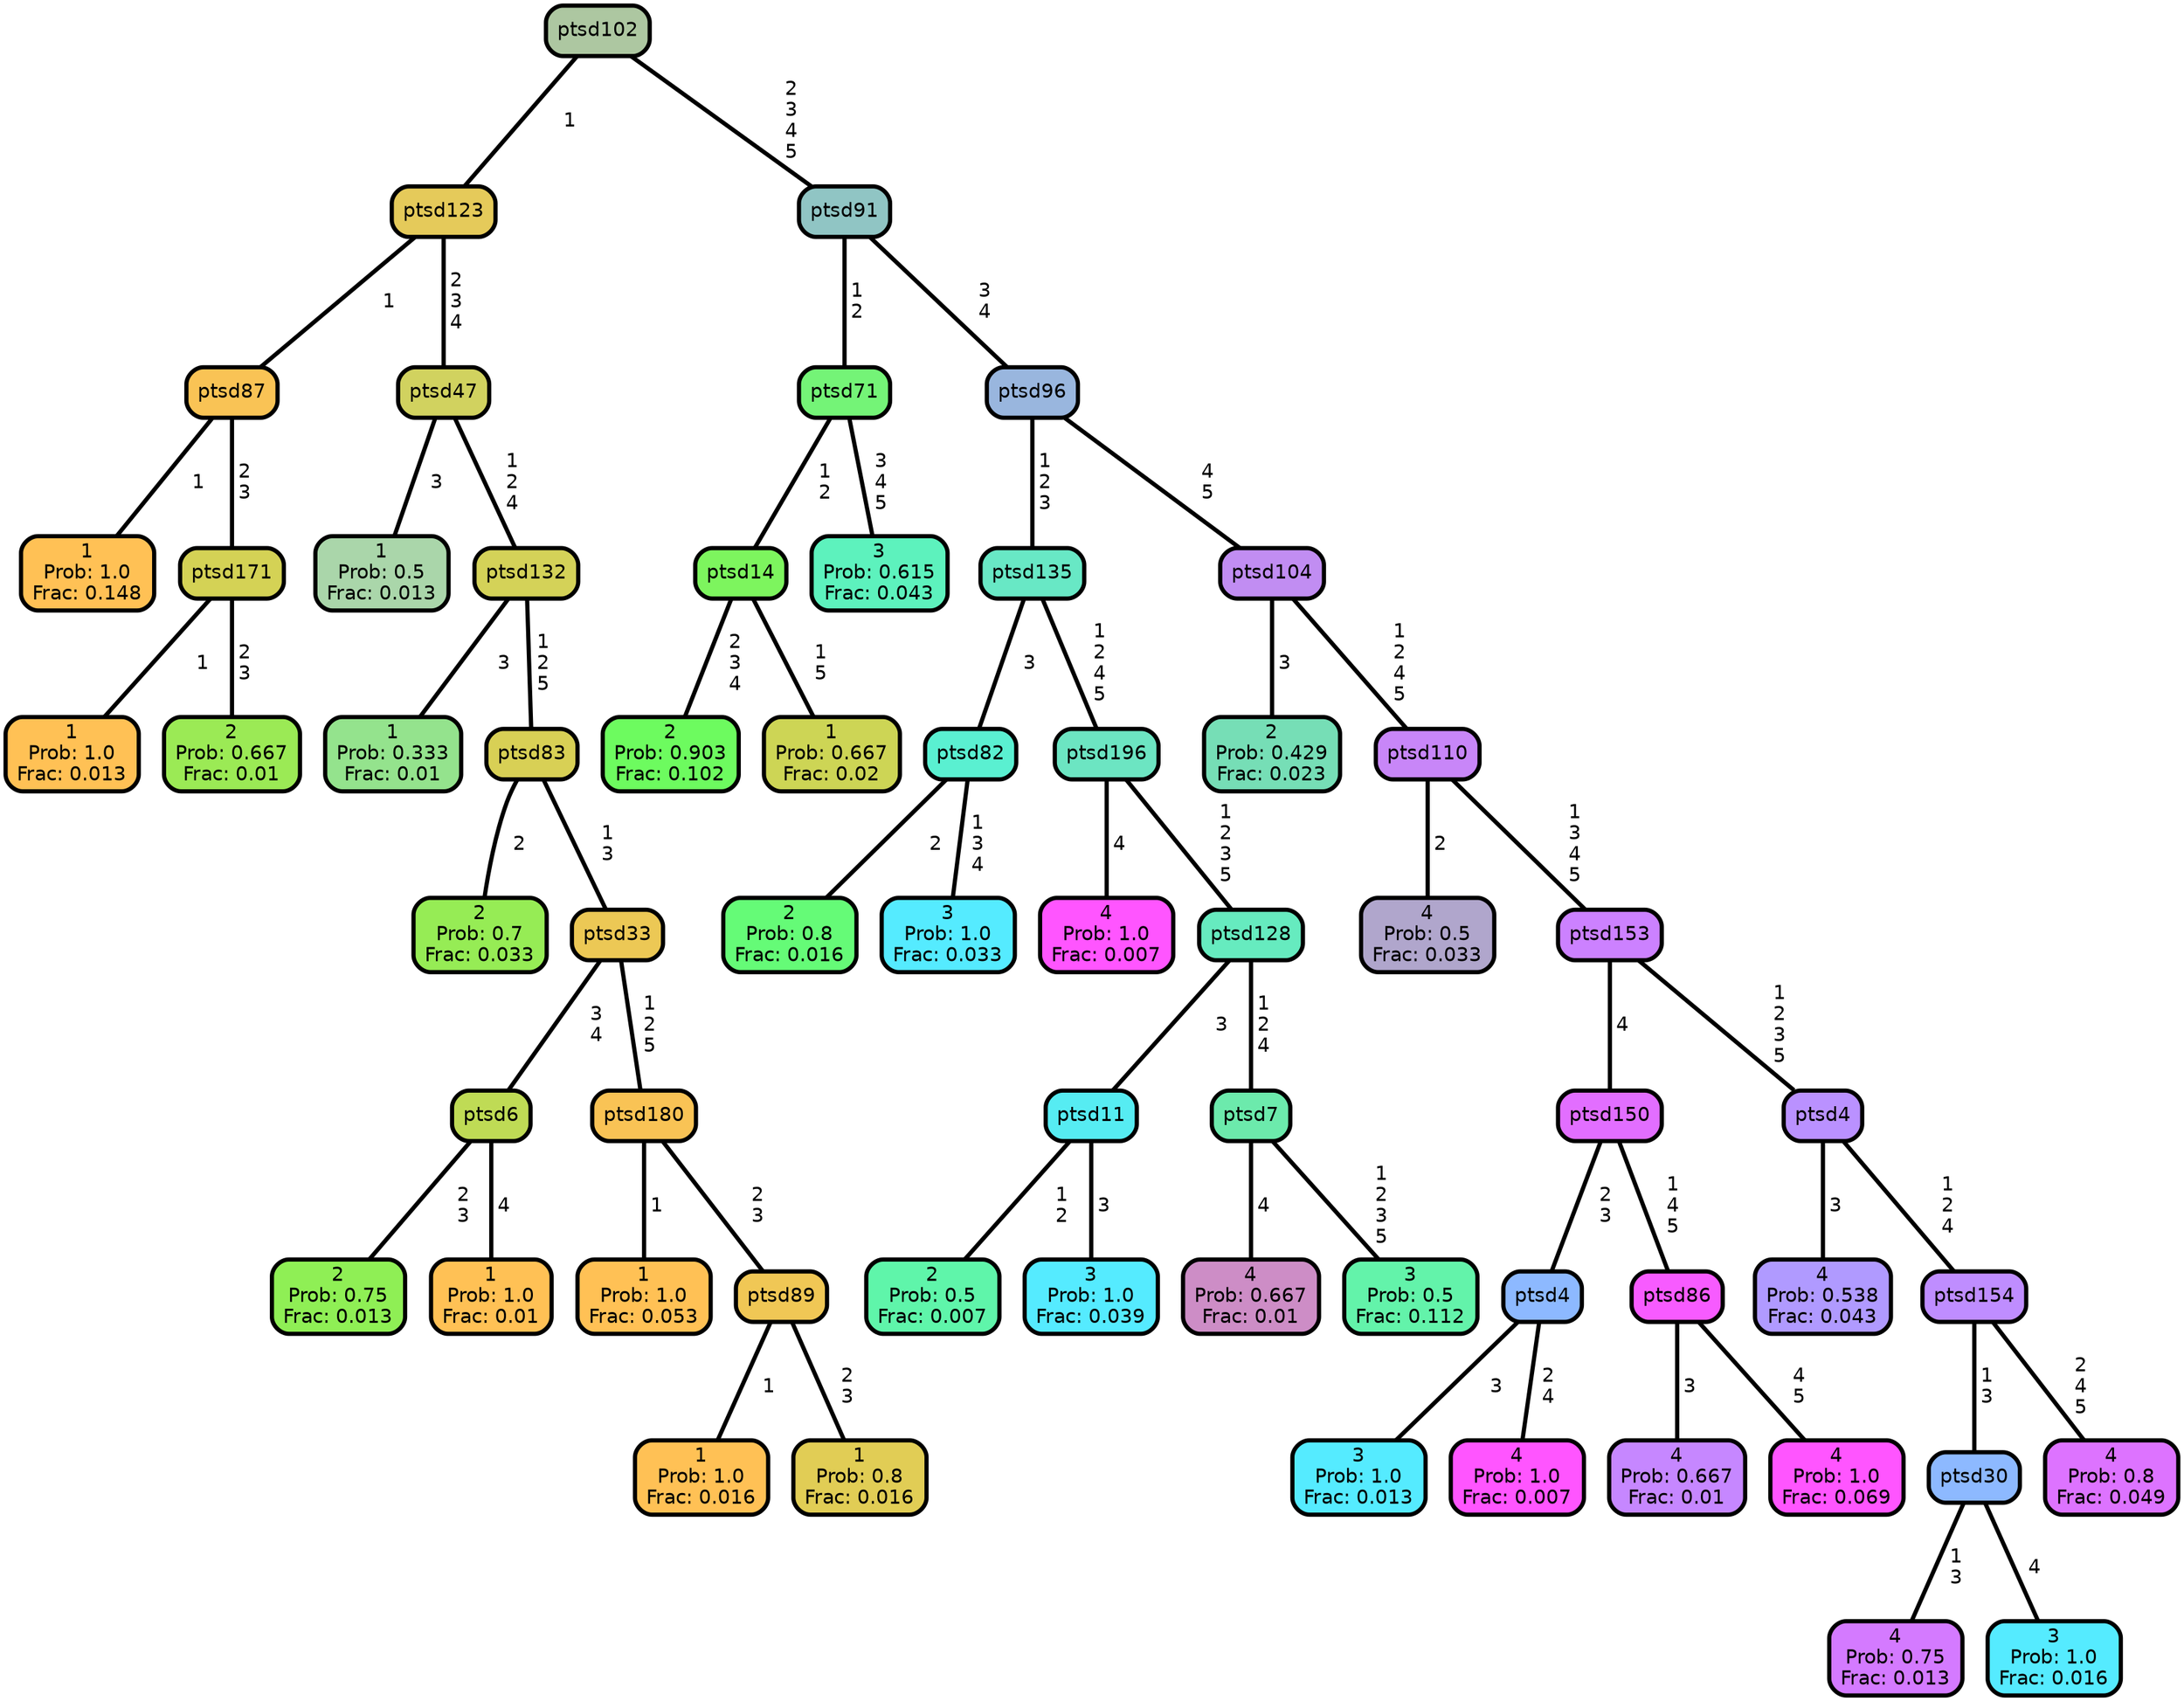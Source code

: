graph Tree {
node [shape=box, style="filled, rounded",color="black",penwidth="3",fontcolor="black",                 fontname=helvetica] ;
graph [ranksep="0 equally", splines=straight,                 bgcolor=transparent, dpi=60] ;
edge [fontname=helvetica, color=black] ;
0 [label="1
Prob: 1.0
Frac: 0.148", fillcolor="#ffc155"] ;
1 [label="ptsd87",href=".//ptsd87.svg", fillcolor="#f9c355"] ;
2 [label="1
Prob: 1.0
Frac: 0.013", fillcolor="#ffc155"] ;
3 [label="ptsd171",href=".//ptsd171.svg", fillcolor="#d4d255"] ;
4 [label="2
Prob: 0.667
Frac: 0.01", fillcolor="#9bea55"] ;
5 [label="ptsd123",href=".//ptsd123.svg", fillcolor="#e5ca5a"] ;
6 [label="1
Prob: 0.5
Frac: 0.013", fillcolor="#aad6aa"] ;
7 [label="ptsd47",href=".//ptsd47.svg", fillcolor="#d1d25f"] ;
8 [label="1
Prob: 0.333
Frac: 0.01", fillcolor="#94e38d"] ;
9 [label="ptsd132",href=".//ptsd132.svg", fillcolor="#d4d258"] ;
10 [label="2
Prob: 0.7
Frac: 0.033", fillcolor="#96ec55"] ;
11 [label="ptsd83",href=".//ptsd83.svg", fillcolor="#d8d055"] ;
12 [label="2
Prob: 0.75
Frac: 0.013", fillcolor="#8fef55"] ;
13 [label="ptsd6",href=".//ptsd6.svg", fillcolor="#bfdb55"] ;
14 [label="1
Prob: 1.0
Frac: 0.01", fillcolor="#ffc155"] ;
15 [label="ptsd33",href=".//ptsd33.svg", fillcolor="#ecc855"] ;
16 [label="1
Prob: 1.0
Frac: 0.053", fillcolor="#ffc155"] ;
17 [label="ptsd180",href=".//ptsd180.svg", fillcolor="#f9c355"] ;
18 [label="1
Prob: 1.0
Frac: 0.016", fillcolor="#ffc155"] ;
19 [label="ptsd89",href=".//ptsd89.svg", fillcolor="#f0c755"] ;
20 [label="1
Prob: 0.8
Frac: 0.016", fillcolor="#e1cd55"] ;
21 [label="ptsd102",href=".//ptsd102.svg", fillcolor="#adc7a1"] ;
22 [label="2
Prob: 0.903
Frac: 0.102", fillcolor="#6dfb5f"] ;
23 [label="ptsd14",href=".//ptsd14.svg", fillcolor="#7df55e"] ;
24 [label="1
Prob: 0.667
Frac: 0.02", fillcolor="#cdd555"] ;
25 [label="ptsd71",href=".//ptsd71.svg", fillcolor="#74f477"] ;
26 [label="3
Prob: 0.615
Frac: 0.043", fillcolor="#5df2bd"] ;
27 [label="ptsd91",href=".//ptsd91.svg", fillcolor="#90c5c4"] ;
28 [label="2
Prob: 0.8
Frac: 0.016", fillcolor="#65fb77"] ;
29 [label="ptsd82",href=".//ptsd82.svg", fillcolor="#5af0d1"] ;
30 [label="3
Prob: 1.0
Frac: 0.033", fillcolor="#55ebff"] ;
31 [label="ptsd135",href=".//ptsd135.svg", fillcolor="#68e8c5"] ;
32 [label="4
Prob: 1.0
Frac: 0.007", fillcolor="#ff55ff"] ;
33 [label="ptsd196",href=".//ptsd196.svg", fillcolor="#6ce5c2"] ;
34 [label="2
Prob: 0.5
Frac: 0.007", fillcolor="#5ff5aa"] ;
35 [label="ptsd11",href=".//ptsd11.svg", fillcolor="#56ecf2"] ;
36 [label="3
Prob: 1.0
Frac: 0.039", fillcolor="#55ebff"] ;
37 [label="ptsd128",href=".//ptsd128.svg", fillcolor="#66ebbf"] ;
38 [label="4
Prob: 0.667
Frac: 0.01", fillcolor="#cd8dc6"] ;
39 [label="ptsd7",href=".//ptsd7.svg", fillcolor="#6ceaac"] ;
40 [label="3
Prob: 0.5
Frac: 0.112", fillcolor="#63f3aa"] ;
41 [label="ptsd96",href=".//ptsd96.svg", fillcolor="#99b6de"] ;
42 [label="2
Prob: 0.429
Frac: 0.023", fillcolor="#76deb6"] ;
43 [label="ptsd104",href=".//ptsd104.svg", fillcolor="#c18df2"] ;
44 [label="4
Prob: 0.5
Frac: 0.033", fillcolor="#b0a6cc"] ;
45 [label="ptsd110",href=".//ptsd110.svg", fillcolor="#c886f8"] ;
46 [label="3
Prob: 1.0
Frac: 0.013", fillcolor="#55ebff"] ;
47 [label="ptsd4",href=".//ptsd4.svg", fillcolor="#8db9ff"] ;
48 [label="4
Prob: 1.0
Frac: 0.007", fillcolor="#ff55ff"] ;
49 [label="ptsd150",href=".//ptsd150.svg", fillcolor="#e26eff"] ;
50 [label="4
Prob: 0.667
Frac: 0.01", fillcolor="#c687ff"] ;
51 [label="ptsd86",href=".//ptsd86.svg", fillcolor="#f75bff"] ;
52 [label="4
Prob: 1.0
Frac: 0.069", fillcolor="#ff55ff"] ;
53 [label="ptsd153",href=".//ptsd153.svg", fillcolor="#cc81ff"] ;
54 [label="4
Prob: 0.538
Frac: 0.043", fillcolor="#b09aff"] ;
55 [label="ptsd4",href=".//ptsd4.svg", fillcolor="#ba91ff"] ;
56 [label="4
Prob: 0.75
Frac: 0.013", fillcolor="#d47aff"] ;
57 [label="ptsd30",href=".//ptsd30.svg", fillcolor="#8db9ff"] ;
58 [label="3
Prob: 1.0
Frac: 0.016", fillcolor="#55ebff"] ;
59 [label="ptsd154",href=".//ptsd154.svg", fillcolor="#bf8dff"] ;
60 [label="4
Prob: 0.8
Frac: 0.049", fillcolor="#dd73ff"] ;
1 -- 0 [label=" 1",penwidth=3] ;
1 -- 3 [label=" 2\n 3",penwidth=3] ;
3 -- 2 [label=" 1",penwidth=3] ;
3 -- 4 [label=" 2\n 3",penwidth=3] ;
5 -- 1 [label=" 1",penwidth=3] ;
5 -- 7 [label=" 2\n 3\n 4",penwidth=3] ;
7 -- 6 [label=" 3",penwidth=3] ;
7 -- 9 [label=" 1\n 2\n 4",penwidth=3] ;
9 -- 8 [label=" 3",penwidth=3] ;
9 -- 11 [label=" 1\n 2\n 5",penwidth=3] ;
11 -- 10 [label=" 2",penwidth=3] ;
11 -- 15 [label=" 1\n 3",penwidth=3] ;
13 -- 12 [label=" 2\n 3",penwidth=3] ;
13 -- 14 [label=" 4",penwidth=3] ;
15 -- 13 [label=" 3\n 4",penwidth=3] ;
15 -- 17 [label=" 1\n 2\n 5",penwidth=3] ;
17 -- 16 [label=" 1",penwidth=3] ;
17 -- 19 [label=" 2\n 3",penwidth=3] ;
19 -- 18 [label=" 1",penwidth=3] ;
19 -- 20 [label=" 2\n 3",penwidth=3] ;
21 -- 5 [label=" 1",penwidth=3] ;
21 -- 27 [label=" 2\n 3\n 4\n 5",penwidth=3] ;
23 -- 22 [label=" 2\n 3\n 4",penwidth=3] ;
23 -- 24 [label=" 1\n 5",penwidth=3] ;
25 -- 23 [label=" 1\n 2",penwidth=3] ;
25 -- 26 [label=" 3\n 4\n 5",penwidth=3] ;
27 -- 25 [label=" 1\n 2",penwidth=3] ;
27 -- 41 [label=" 3\n 4",penwidth=3] ;
29 -- 28 [label=" 2",penwidth=3] ;
29 -- 30 [label=" 1\n 3\n 4",penwidth=3] ;
31 -- 29 [label=" 3",penwidth=3] ;
31 -- 33 [label=" 1\n 2\n 4\n 5",penwidth=3] ;
33 -- 32 [label=" 4",penwidth=3] ;
33 -- 37 [label=" 1\n 2\n 3\n 5",penwidth=3] ;
35 -- 34 [label=" 1\n 2",penwidth=3] ;
35 -- 36 [label=" 3",penwidth=3] ;
37 -- 35 [label=" 3",penwidth=3] ;
37 -- 39 [label=" 1\n 2\n 4",penwidth=3] ;
39 -- 38 [label=" 4",penwidth=3] ;
39 -- 40 [label=" 1\n 2\n 3\n 5",penwidth=3] ;
41 -- 31 [label=" 1\n 2\n 3",penwidth=3] ;
41 -- 43 [label=" 4\n 5",penwidth=3] ;
43 -- 42 [label=" 3",penwidth=3] ;
43 -- 45 [label=" 1\n 2\n 4\n 5",penwidth=3] ;
45 -- 44 [label=" 2",penwidth=3] ;
45 -- 53 [label=" 1\n 3\n 4\n 5",penwidth=3] ;
47 -- 46 [label=" 3",penwidth=3] ;
47 -- 48 [label=" 2\n 4",penwidth=3] ;
49 -- 47 [label=" 2\n 3",penwidth=3] ;
49 -- 51 [label=" 1\n 4\n 5",penwidth=3] ;
51 -- 50 [label=" 3",penwidth=3] ;
51 -- 52 [label=" 4\n 5",penwidth=3] ;
53 -- 49 [label=" 4",penwidth=3] ;
53 -- 55 [label=" 1\n 2\n 3\n 5",penwidth=3] ;
55 -- 54 [label=" 3",penwidth=3] ;
55 -- 59 [label=" 1\n 2\n 4",penwidth=3] ;
57 -- 56 [label=" 1\n 3",penwidth=3] ;
57 -- 58 [label=" 4",penwidth=3] ;
59 -- 57 [label=" 1\n 3",penwidth=3] ;
59 -- 60 [label=" 2\n 4\n 5",penwidth=3] ;
{rank = same;}}